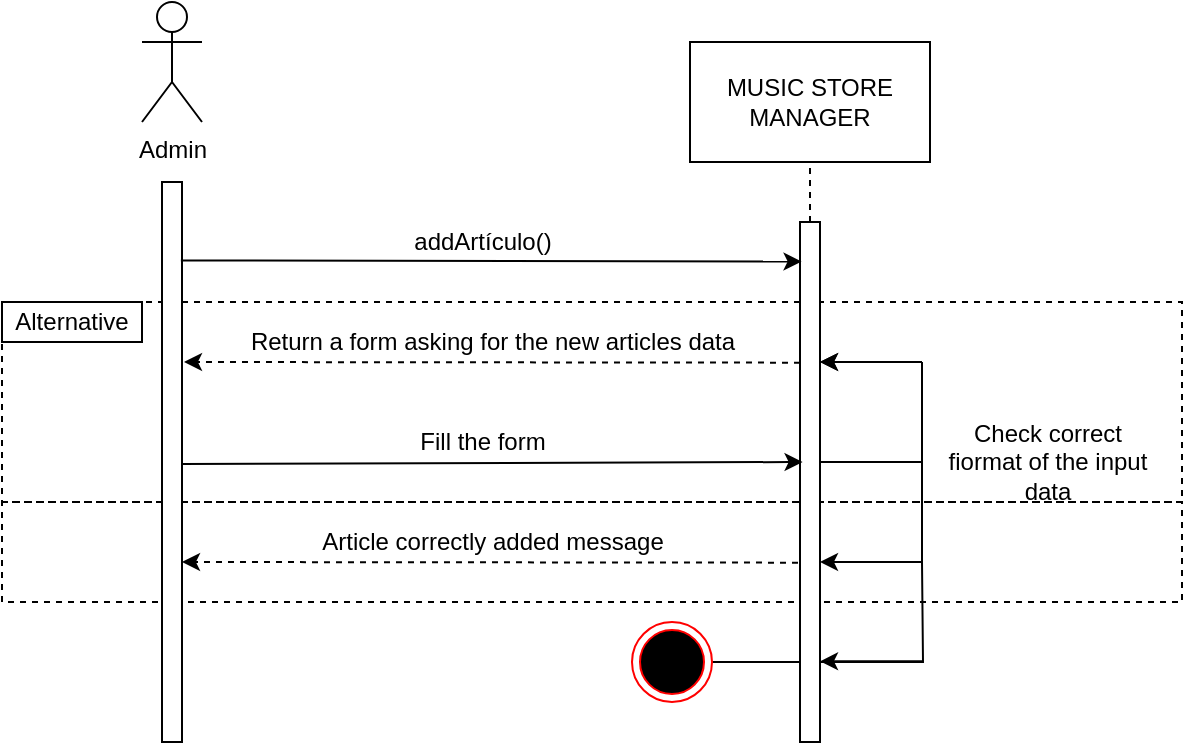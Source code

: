 <mxfile version="19.0.2" type="device"><diagram id="9-l1vBYYjiXoEMBNYlms" name="Page-1"><mxGraphModel dx="781" dy="1141" grid="1" gridSize="10" guides="1" tooltips="1" connect="1" arrows="1" fold="1" page="1" pageScale="1" pageWidth="827" pageHeight="1169" math="0" shadow="0"><root><mxCell id="0"/><mxCell id="1" parent="0"/><mxCell id="HzpyfFO_Vb2XTqyKWxLH-45" style="edgeStyle=orthogonalEdgeStyle;rounded=0;orthogonalLoop=1;jettySize=auto;html=1;endArrow=none;endFill=0;endSize=15;" edge="1" parent="1" source="HzpyfFO_Vb2XTqyKWxLH-35"><mxGeometry relative="1" as="geometry"><mxPoint x="470" y="290" as="targetPoint"/></mxGeometry></mxCell><mxCell id="HzpyfFO_Vb2XTqyKWxLH-1" value="" style="rounded=0;whiteSpace=wrap;html=1;labelBackgroundColor=none;fillColor=none;dashed=1;" vertex="1" parent="1"><mxGeometry x="10" y="260" width="590" height="50" as="geometry"/></mxCell><mxCell id="HzpyfFO_Vb2XTqyKWxLH-2" value="" style="rounded=0;whiteSpace=wrap;html=1;labelBackgroundColor=none;fillColor=none;dashed=1;" vertex="1" parent="1"><mxGeometry x="10" y="160" width="590" height="100" as="geometry"/></mxCell><mxCell id="HzpyfFO_Vb2XTqyKWxLH-4" value="Admin" style="shape=umlActor;verticalLabelPosition=bottom;verticalAlign=top;html=1;outlineConnect=0;" vertex="1" parent="1"><mxGeometry x="80" y="10" width="30" height="60" as="geometry"/></mxCell><mxCell id="HzpyfFO_Vb2XTqyKWxLH-5" value="MUSIC STORE MANAGER" style="rounded=0;whiteSpace=wrap;html=1;" vertex="1" parent="1"><mxGeometry x="354" y="30" width="120" height="60" as="geometry"/></mxCell><mxCell id="HzpyfFO_Vb2XTqyKWxLH-6" value="" style="rounded=0;whiteSpace=wrap;html=1;" vertex="1" parent="1"><mxGeometry x="90" y="100" width="10" height="280" as="geometry"/></mxCell><mxCell id="HzpyfFO_Vb2XTqyKWxLH-7" value="" style="rounded=0;whiteSpace=wrap;html=1;" vertex="1" parent="1"><mxGeometry x="409" y="120" width="10" height="260" as="geometry"/></mxCell><mxCell id="HzpyfFO_Vb2XTqyKWxLH-8" value="addArtículo()" style="text;html=1;align=center;verticalAlign=middle;resizable=0;points=[];autosize=1;strokeColor=none;fillColor=none;" vertex="1" parent="1"><mxGeometry x="210" y="120" width="80" height="20" as="geometry"/></mxCell><mxCell id="HzpyfFO_Vb2XTqyKWxLH-9" value="" style="endArrow=classic;html=1;rounded=0;exitX=0.943;exitY=0.14;exitDx=0;exitDy=0;exitPerimeter=0;entryX=0.078;entryY=0.076;entryDx=0;entryDy=0;entryPerimeter=0;" edge="1" parent="1" source="HzpyfFO_Vb2XTqyKWxLH-6" target="HzpyfFO_Vb2XTqyKWxLH-7"><mxGeometry width="50" height="50" relative="1" as="geometry"><mxPoint x="190" y="310" as="sourcePoint"/><mxPoint x="410" y="140" as="targetPoint"/></mxGeometry></mxCell><mxCell id="HzpyfFO_Vb2XTqyKWxLH-15" value="" style="endArrow=classic;html=1;rounded=0;" edge="1" parent="1"><mxGeometry width="50" height="50" relative="1" as="geometry"><mxPoint x="470" y="190" as="sourcePoint"/><mxPoint x="419" y="190" as="targetPoint"/></mxGeometry></mxCell><mxCell id="HzpyfFO_Vb2XTqyKWxLH-18" value="&lt;div&gt;Return a form asking for the new articles data&lt;/div&gt;" style="text;html=1;align=center;verticalAlign=middle;resizable=0;points=[];autosize=1;strokeColor=none;fillColor=none;" vertex="1" parent="1"><mxGeometry x="125" y="170" width="260" height="20" as="geometry"/></mxCell><mxCell id="HzpyfFO_Vb2XTqyKWxLH-19" value="" style="endArrow=classic;html=1;rounded=0;entryX=1.103;entryY=0.15;entryDx=0;entryDy=0;entryPerimeter=0;exitX=0.003;exitY=0.151;exitDx=0;exitDy=0;exitPerimeter=0;dashed=1;" edge="1" parent="1"><mxGeometry width="50" height="50" relative="1" as="geometry"><mxPoint x="409" y="190.33" as="sourcePoint"/><mxPoint x="101" y="190" as="targetPoint"/></mxGeometry></mxCell><mxCell id="HzpyfFO_Vb2XTqyKWxLH-20" value="Fill the form" style="text;html=1;align=center;verticalAlign=middle;resizable=0;points=[];autosize=1;strokeColor=none;fillColor=none;" vertex="1" parent="1"><mxGeometry x="210" y="220" width="80" height="20" as="geometry"/></mxCell><mxCell id="HzpyfFO_Vb2XTqyKWxLH-21" value="" style="endArrow=classic;html=1;rounded=0;entryX=0.059;entryY=0.06;entryDx=0;entryDy=0;entryPerimeter=0;exitX=0.93;exitY=0.063;exitDx=0;exitDy=0;exitPerimeter=0;" edge="1" parent="1"><mxGeometry width="50" height="50" relative="1" as="geometry"><mxPoint x="100.0" y="240.99" as="sourcePoint"/><mxPoint x="410.29" y="240" as="targetPoint"/></mxGeometry></mxCell><mxCell id="HzpyfFO_Vb2XTqyKWxLH-22" value="&lt;font face=&quot;helvetica&quot;&gt;Check correct fiormat of the input data&lt;/font&gt;" style="text;html=1;strokeColor=none;fillColor=none;align=center;verticalAlign=middle;whiteSpace=wrap;rounded=0;" vertex="1" parent="1"><mxGeometry x="480" y="230" width="106" height="20" as="geometry"/></mxCell><mxCell id="HzpyfFO_Vb2XTqyKWxLH-23" value="" style="endArrow=none;html=1;rounded=0;" edge="1" parent="1"><mxGeometry width="50" height="50" relative="1" as="geometry"><mxPoint x="419" y="240" as="sourcePoint"/><mxPoint x="470" y="240" as="targetPoint"/></mxGeometry></mxCell><mxCell id="HzpyfFO_Vb2XTqyKWxLH-24" value="" style="endArrow=none;html=1;rounded=0;" edge="1" parent="1"><mxGeometry width="50" height="50" relative="1" as="geometry"><mxPoint x="470" y="290" as="sourcePoint"/><mxPoint x="470" y="190" as="targetPoint"/></mxGeometry></mxCell><mxCell id="HzpyfFO_Vb2XTqyKWxLH-25" value="" style="endArrow=classic;html=1;rounded=0;" edge="1" parent="1"><mxGeometry width="50" height="50" relative="1" as="geometry"><mxPoint x="470" y="190" as="sourcePoint"/><mxPoint x="419" y="190" as="targetPoint"/></mxGeometry></mxCell><mxCell id="HzpyfFO_Vb2XTqyKWxLH-26" value="" style="endArrow=classic;html=1;rounded=0;" edge="1" parent="1"><mxGeometry width="50" height="50" relative="1" as="geometry"><mxPoint x="470" y="290" as="sourcePoint"/><mxPoint x="419" y="290" as="targetPoint"/></mxGeometry></mxCell><mxCell id="HzpyfFO_Vb2XTqyKWxLH-28" value="Article correctly added message" style="text;html=1;align=center;verticalAlign=middle;resizable=0;points=[];autosize=1;strokeColor=none;fillColor=none;" vertex="1" parent="1"><mxGeometry x="160" y="270" width="190" height="20" as="geometry"/></mxCell><mxCell id="HzpyfFO_Vb2XTqyKWxLH-29" value="" style="endArrow=classic;html=1;rounded=0;entryX=1.103;entryY=0.15;entryDx=0;entryDy=0;entryPerimeter=0;exitX=0.003;exitY=0.151;exitDx=0;exitDy=0;exitPerimeter=0;dashed=1;" edge="1" parent="1"><mxGeometry width="50" height="50" relative="1" as="geometry"><mxPoint x="408" y="290.33" as="sourcePoint"/><mxPoint x="100" y="290" as="targetPoint"/></mxGeometry></mxCell><mxCell id="HzpyfFO_Vb2XTqyKWxLH-35" value="" style="ellipse;html=1;shape=endState;fillColor=#000000;strokeColor=#ff0000;labelBackgroundColor=none;" vertex="1" parent="1"><mxGeometry x="325" y="320" width="40" height="40" as="geometry"/></mxCell><mxCell id="HzpyfFO_Vb2XTqyKWxLH-37" value="" style="endArrow=none;html=1;rounded=0;dashed=1;entryX=0.5;entryY=1;entryDx=0;entryDy=0;exitX=0.5;exitY=0;exitDx=0;exitDy=0;" edge="1" parent="1" source="HzpyfFO_Vb2XTqyKWxLH-7" target="HzpyfFO_Vb2XTqyKWxLH-5"><mxGeometry width="50" height="50" relative="1" as="geometry"><mxPoint x="424" y="155" as="sourcePoint"/><mxPoint x="474" y="105" as="targetPoint"/></mxGeometry></mxCell><mxCell id="HzpyfFO_Vb2XTqyKWxLH-39" value="Alternative" style="rounded=0;whiteSpace=wrap;html=1;labelBackgroundColor=none;fillColor=default;" vertex="1" parent="1"><mxGeometry x="10" y="160" width="70" height="20" as="geometry"/></mxCell><mxCell id="HzpyfFO_Vb2XTqyKWxLH-46" value="" style="endArrow=classic;html=1;rounded=0;" edge="1" parent="1"><mxGeometry width="50" height="50" relative="1" as="geometry"><mxPoint x="470" y="339.66" as="sourcePoint"/><mxPoint x="419" y="339.66" as="targetPoint"/></mxGeometry></mxCell></root></mxGraphModel></diagram></mxfile>
